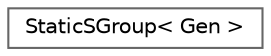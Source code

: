 digraph "类继承关系图"
{
 // LATEX_PDF_SIZE
  bgcolor="transparent";
  edge [fontname=Helvetica,fontsize=10,labelfontname=Helvetica,labelfontsize=10];
  node [fontname=Helvetica,fontsize=10,shape=box,height=0.2,width=0.4];
  rankdir="LR";
  Node0 [id="Node000000",label="StaticSGroup\< Gen \>",height=0.2,width=0.4,color="grey40", fillcolor="white", style="filled",URL="$class_static_s_group.html",tooltip="Static symmetry group"];
}
